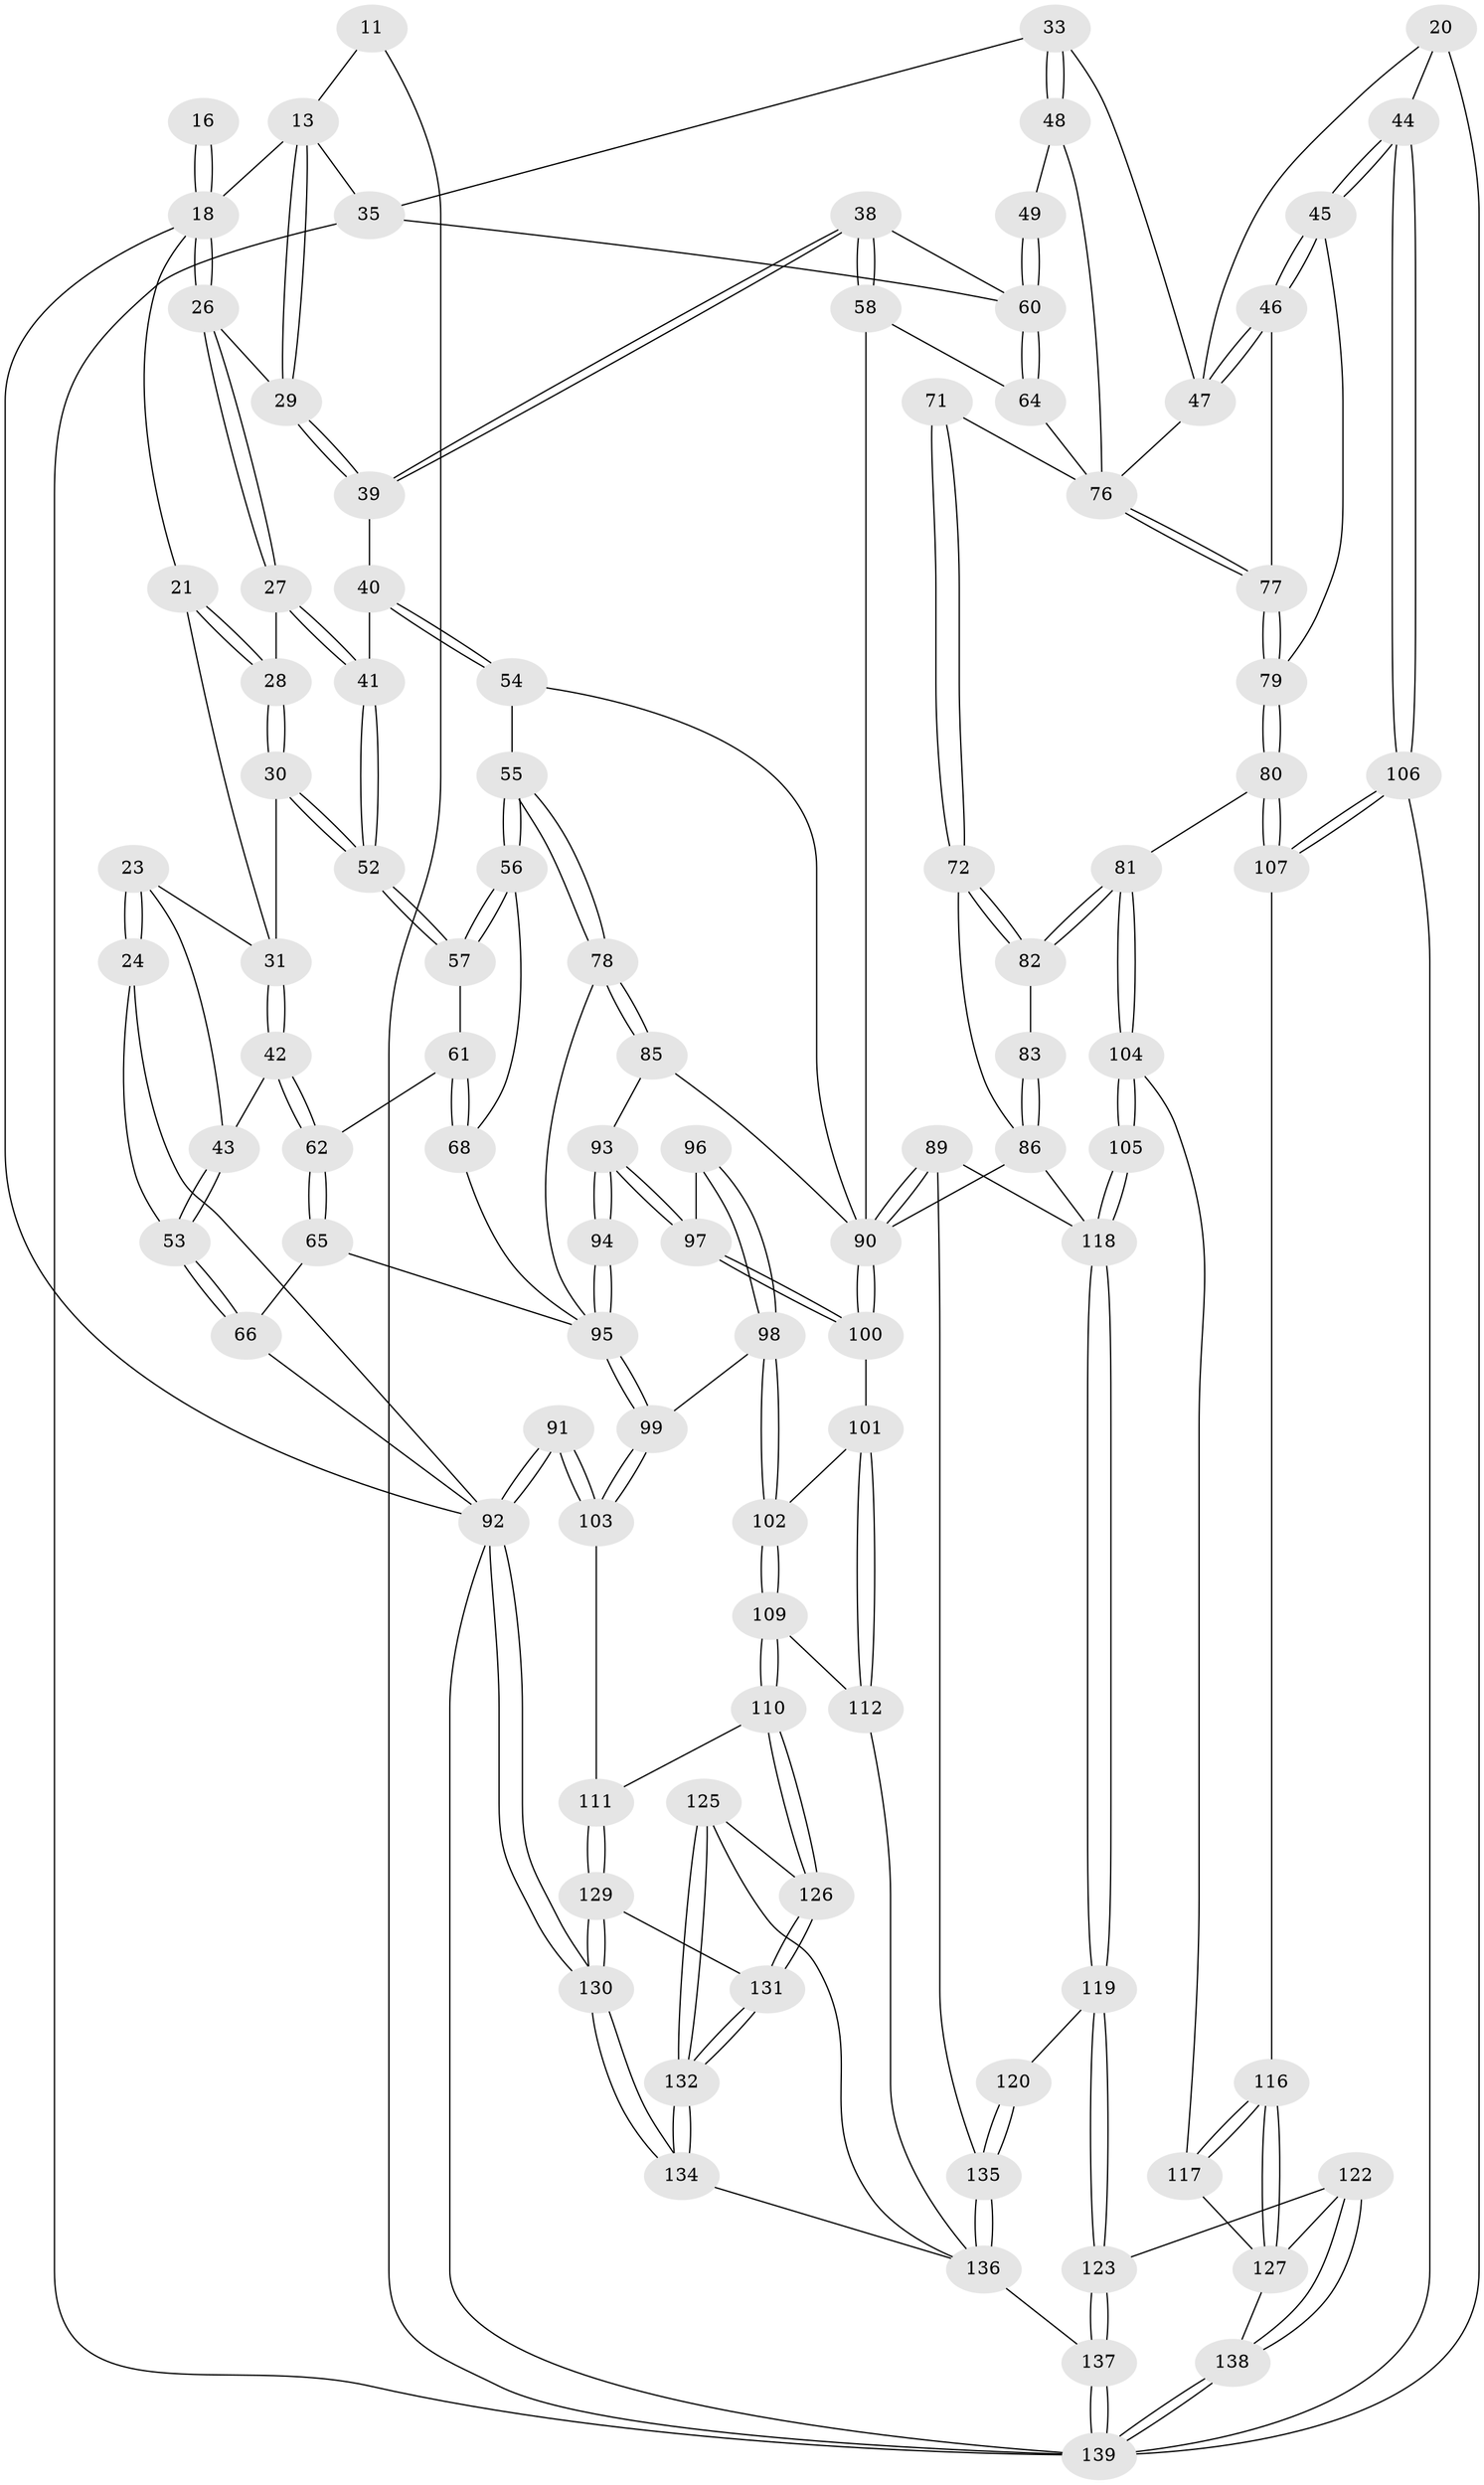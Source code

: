 // original degree distribution, {3: 0.02158273381294964, 4: 0.19424460431654678, 6: 0.18705035971223022, 5: 0.5971223021582733}
// Generated by graph-tools (version 1.1) at 2025/04/03/04/25 22:04:48]
// undirected, 97 vertices, 231 edges
graph export_dot {
graph [start="1"]
  node [color=gray90,style=filled];
  11 [pos="+0.6464844761568809+0.08658225870974527",super="+2"];
  13 [pos="+0.5415244081424864+0.13810754667322112",super="+8+12"];
  16 [pos="+0.36034005199025565+0.05589387508488462"];
  18 [pos="+0.40645995523787476+0.1252294720627018",super="+9+10+17"];
  20 [pos="+1+0.19737024918691004",super="+19"];
  21 [pos="+0.2635812626583491+0.07309427750940349"];
  23 [pos="+0+0.11694728644919264"];
  24 [pos="+0+0.061715349545756006"];
  26 [pos="+0.4297363330490254+0.17697910009926165"];
  27 [pos="+0.40748390377572463+0.21527402149102184"];
  28 [pos="+0.2669802370662857+0.18663666473944768"];
  29 [pos="+0.5367318786812587+0.14398491052464016"];
  30 [pos="+0.23294979111742198+0.23437126063608366"];
  31 [pos="+0.2271170545153633+0.2394397452774857",super="+22"];
  33 [pos="+0.7537459710110025+0.1987081025562924"];
  35 [pos="+0.6607389768943244+0.22662145300099787",super="+34"];
  38 [pos="+0.572291081199174+0.28576817155568396"];
  39 [pos="+0.5509146922352803+0.2593159062798725"];
  40 [pos="+0.4790273935480892+0.2613436876495268"];
  41 [pos="+0.4097323680631917+0.22663397782797243"];
  42 [pos="+0.20389805191868102+0.270795279328488"];
  43 [pos="+0.09005911771744946+0.23127477227897159"];
  44 [pos="+1+0.3947507572148688"];
  45 [pos="+1+0.39457936470292737"];
  46 [pos="+0.9963412135059225+0.3676521681192681"];
  47 [pos="+0.9442977448111497+0.347094131155333",super="+32"];
  48 [pos="+0.7448741953056057+0.27557790989749104"];
  49 [pos="+0.6935973798946506+0.31696268759458157"];
  52 [pos="+0.3855243226114133+0.3148611196062742"];
  53 [pos="+0.04569655744979671+0.33023360278911634"];
  54 [pos="+0.4791601786483118+0.4312216511826113"];
  55 [pos="+0.45337975386563173+0.42511545810199775"];
  56 [pos="+0.41582656979771976+0.40239536181431945"];
  57 [pos="+0.3870328297402471+0.35302498127681375"];
  58 [pos="+0.5596047790594761+0.3514238183051066"];
  60 [pos="+0.6836698315185381+0.3452472318089012",super="+37+36"];
  61 [pos="+0.24157053535448847+0.3387768089531253"];
  62 [pos="+0.20492103385928975+0.3164118063352985"];
  64 [pos="+0.6835963050122037+0.37378313934531276"];
  65 [pos="+0.07236054273074208+0.482854224083815"];
  66 [pos="+0.01105226684255519+0.4708999710021823"];
  68 [pos="+0.29138703072248084+0.4523907839904073"];
  71 [pos="+0.7082299708097256+0.43560381707236717"];
  72 [pos="+0.6691668030451609+0.4756710605792015"];
  76 [pos="+0.7255288058234924+0.4409954214241945",super="+63"];
  77 [pos="+0.7829317037997235+0.4822980363691941"];
  78 [pos="+0.33187586638370115+0.5641438555475199"];
  79 [pos="+0.8078769146447183+0.5770458468610213"];
  80 [pos="+0.783349773653143+0.6283559396373722"];
  81 [pos="+0.7409447499949194+0.6495773228627073"];
  82 [pos="+0.6794097728868692+0.5973474272085759"];
  83 [pos="+0.6466711954392184+0.598644692903688"];
  85 [pos="+0.3330759028753762+0.5717542327932387"];
  86 [pos="+0.5275369198853703+0.621153407429178",super="+74+73"];
  89 [pos="+0.44126793784155655+0.6940810476617766"];
  90 [pos="+0.4401165387983502+0.6931680715273066",super="+84+75"];
  91 [pos="+0+0.7801950063972336"];
  92 [pos="+0+1",super="+67"];
  93 [pos="+0.2966318441684558+0.6040200554364755"];
  94 [pos="+0.2153206332062202+0.5814734751887394"];
  95 [pos="+0.11871368550224667+0.5446439532407745",super="+70"];
  96 [pos="+0.25109947280700173+0.6311509744286857"];
  97 [pos="+0.29513308766417895+0.6082820539458288"];
  98 [pos="+0.19895539150886565+0.6804783893037205"];
  99 [pos="+0.1303062983018136+0.6108486462870166"];
  100 [pos="+0.2935955937353277+0.6822065047708497"];
  101 [pos="+0.258608075912188+0.7096758690052348"];
  102 [pos="+0.19896799345450597+0.680498591199545"];
  103 [pos="+0.019972568511638374+0.8025816469495528"];
  104 [pos="+0.7260298679852477+0.7081245376325469"];
  105 [pos="+0.6610412163768664+0.7551834344924248"];
  106 [pos="+1+0.6719891557387566"];
  107 [pos="+1+0.7222920907823077"];
  109 [pos="+0.14320229037037338+0.8006114636711792"];
  110 [pos="+0.12845339203595643+0.8217343293990977"];
  111 [pos="+0.030110979430868448+0.8082565118159427"];
  112 [pos="+0.26519603457260593+0.737294901151148"];
  116 [pos="+0.9080157578770488+0.8216300749561428"];
  117 [pos="+0.7610992610930046+0.7493033285821127"];
  118 [pos="+0.6177942870818097+0.8292429346928772",super="+88+87"];
  119 [pos="+0.6103145297339918+0.8727464196398541"];
  120 [pos="+0.5671035340742765+0.8799843135083808"];
  122 [pos="+0.6888893018351523+0.9091560701687004"];
  123 [pos="+0.6222400485313306+0.8868783283369046"];
  125 [pos="+0.2810650065321886+0.8589959338857579"];
  126 [pos="+0.18532120351900644+0.8640741115066328"];
  127 [pos="+0.8799798964424174+0.8927895001213292",super="+121"];
  129 [pos="+0.0689635535258615+0.9660845229220997"];
  130 [pos="+0.05305304202835867+1"];
  131 [pos="+0.17675533756748368+0.9056376129424996"];
  132 [pos="+0.18461386875096575+1"];
  134 [pos="+0.17672563756845316+1"];
  135 [pos="+0.42533720719968543+1",super="+114+113"];
  136 [pos="+0.4164435618411325+1",super="+133"];
  137 [pos="+0.5760918527138261+1"];
  138 [pos="+0.8445368760536052+1",super="+128"];
  139 [pos="+0.8614775910861571+1",super="+108"];
  11 -- 13 [weight=2];
  11 -- 139 [weight=2];
  13 -- 29;
  13 -- 29;
  13 -- 18;
  13 -- 35;
  16 -- 18 [weight=3];
  16 -- 18;
  18 -- 26;
  18 -- 26;
  18 -- 92;
  18 -- 21;
  20 -- 44;
  20 -- 47;
  20 -- 139 [weight=2];
  21 -- 28;
  21 -- 28;
  21 -- 31;
  23 -- 24;
  23 -- 24;
  23 -- 43;
  23 -- 31;
  24 -- 53;
  24 -- 92;
  26 -- 27;
  26 -- 27;
  26 -- 29;
  27 -- 28;
  27 -- 41;
  27 -- 41;
  28 -- 30;
  28 -- 30;
  29 -- 39;
  29 -- 39;
  30 -- 31;
  30 -- 52;
  30 -- 52;
  31 -- 42;
  31 -- 42;
  33 -- 48;
  33 -- 48;
  33 -- 47;
  33 -- 35;
  35 -- 60;
  35 -- 139;
  38 -- 39;
  38 -- 39;
  38 -- 58;
  38 -- 58;
  38 -- 60;
  39 -- 40;
  40 -- 41;
  40 -- 54;
  40 -- 54;
  41 -- 52;
  41 -- 52;
  42 -- 43;
  42 -- 62;
  42 -- 62;
  43 -- 53;
  43 -- 53;
  44 -- 45;
  44 -- 45;
  44 -- 106;
  44 -- 106;
  45 -- 46;
  45 -- 46;
  45 -- 79;
  46 -- 47;
  46 -- 47;
  46 -- 77;
  47 -- 76;
  48 -- 49;
  48 -- 76;
  49 -- 60 [weight=2];
  49 -- 60;
  52 -- 57;
  52 -- 57;
  53 -- 66;
  53 -- 66;
  54 -- 55;
  54 -- 90;
  55 -- 56;
  55 -- 56;
  55 -- 78;
  55 -- 78;
  56 -- 57;
  56 -- 57;
  56 -- 68;
  57 -- 61;
  58 -- 64;
  58 -- 90;
  60 -- 64;
  60 -- 64;
  61 -- 62;
  61 -- 68;
  61 -- 68;
  62 -- 65;
  62 -- 65;
  64 -- 76;
  65 -- 66;
  65 -- 95;
  66 -- 92;
  68 -- 95;
  71 -- 72;
  71 -- 72;
  71 -- 76 [weight=2];
  72 -- 82;
  72 -- 82;
  72 -- 86;
  76 -- 77;
  76 -- 77;
  77 -- 79;
  77 -- 79;
  78 -- 85;
  78 -- 85;
  78 -- 95;
  79 -- 80;
  79 -- 80;
  80 -- 81;
  80 -- 107;
  80 -- 107;
  81 -- 82;
  81 -- 82;
  81 -- 104;
  81 -- 104;
  82 -- 83;
  83 -- 86 [weight=2];
  83 -- 86;
  85 -- 93;
  85 -- 90;
  86 -- 90;
  86 -- 118;
  89 -- 90;
  89 -- 90;
  89 -- 118;
  89 -- 135;
  90 -- 100;
  90 -- 100;
  91 -- 92 [weight=2];
  91 -- 92;
  91 -- 103;
  91 -- 103;
  92 -- 130;
  92 -- 130;
  92 -- 139 [weight=2];
  93 -- 94;
  93 -- 94;
  93 -- 97;
  93 -- 97;
  94 -- 95;
  94 -- 95;
  95 -- 99;
  95 -- 99;
  96 -- 97;
  96 -- 98;
  96 -- 98;
  97 -- 100;
  97 -- 100;
  98 -- 99;
  98 -- 102;
  98 -- 102;
  99 -- 103;
  99 -- 103;
  100 -- 101;
  101 -- 102;
  101 -- 112;
  101 -- 112;
  102 -- 109;
  102 -- 109;
  103 -- 111;
  104 -- 105;
  104 -- 105;
  104 -- 117;
  105 -- 118 [weight=2];
  105 -- 118;
  106 -- 107;
  106 -- 107;
  106 -- 139;
  107 -- 116;
  109 -- 110;
  109 -- 110;
  109 -- 112;
  110 -- 111;
  110 -- 126;
  110 -- 126;
  111 -- 129;
  111 -- 129;
  112 -- 136;
  116 -- 117;
  116 -- 117;
  116 -- 127;
  116 -- 127;
  117 -- 127;
  118 -- 119;
  118 -- 119;
  119 -- 120;
  119 -- 123;
  119 -- 123;
  120 -- 135 [weight=2];
  120 -- 135;
  122 -- 123;
  122 -- 138;
  122 -- 138;
  122 -- 127;
  123 -- 137;
  123 -- 137;
  125 -- 126;
  125 -- 132;
  125 -- 132;
  125 -- 136;
  126 -- 131;
  126 -- 131;
  127 -- 138;
  129 -- 130;
  129 -- 130;
  129 -- 131;
  130 -- 134;
  130 -- 134;
  131 -- 132;
  131 -- 132;
  132 -- 134;
  132 -- 134;
  134 -- 136;
  135 -- 136 [weight=2];
  135 -- 136;
  136 -- 137;
  137 -- 139;
  137 -- 139;
  138 -- 139 [weight=2];
  138 -- 139;
}
